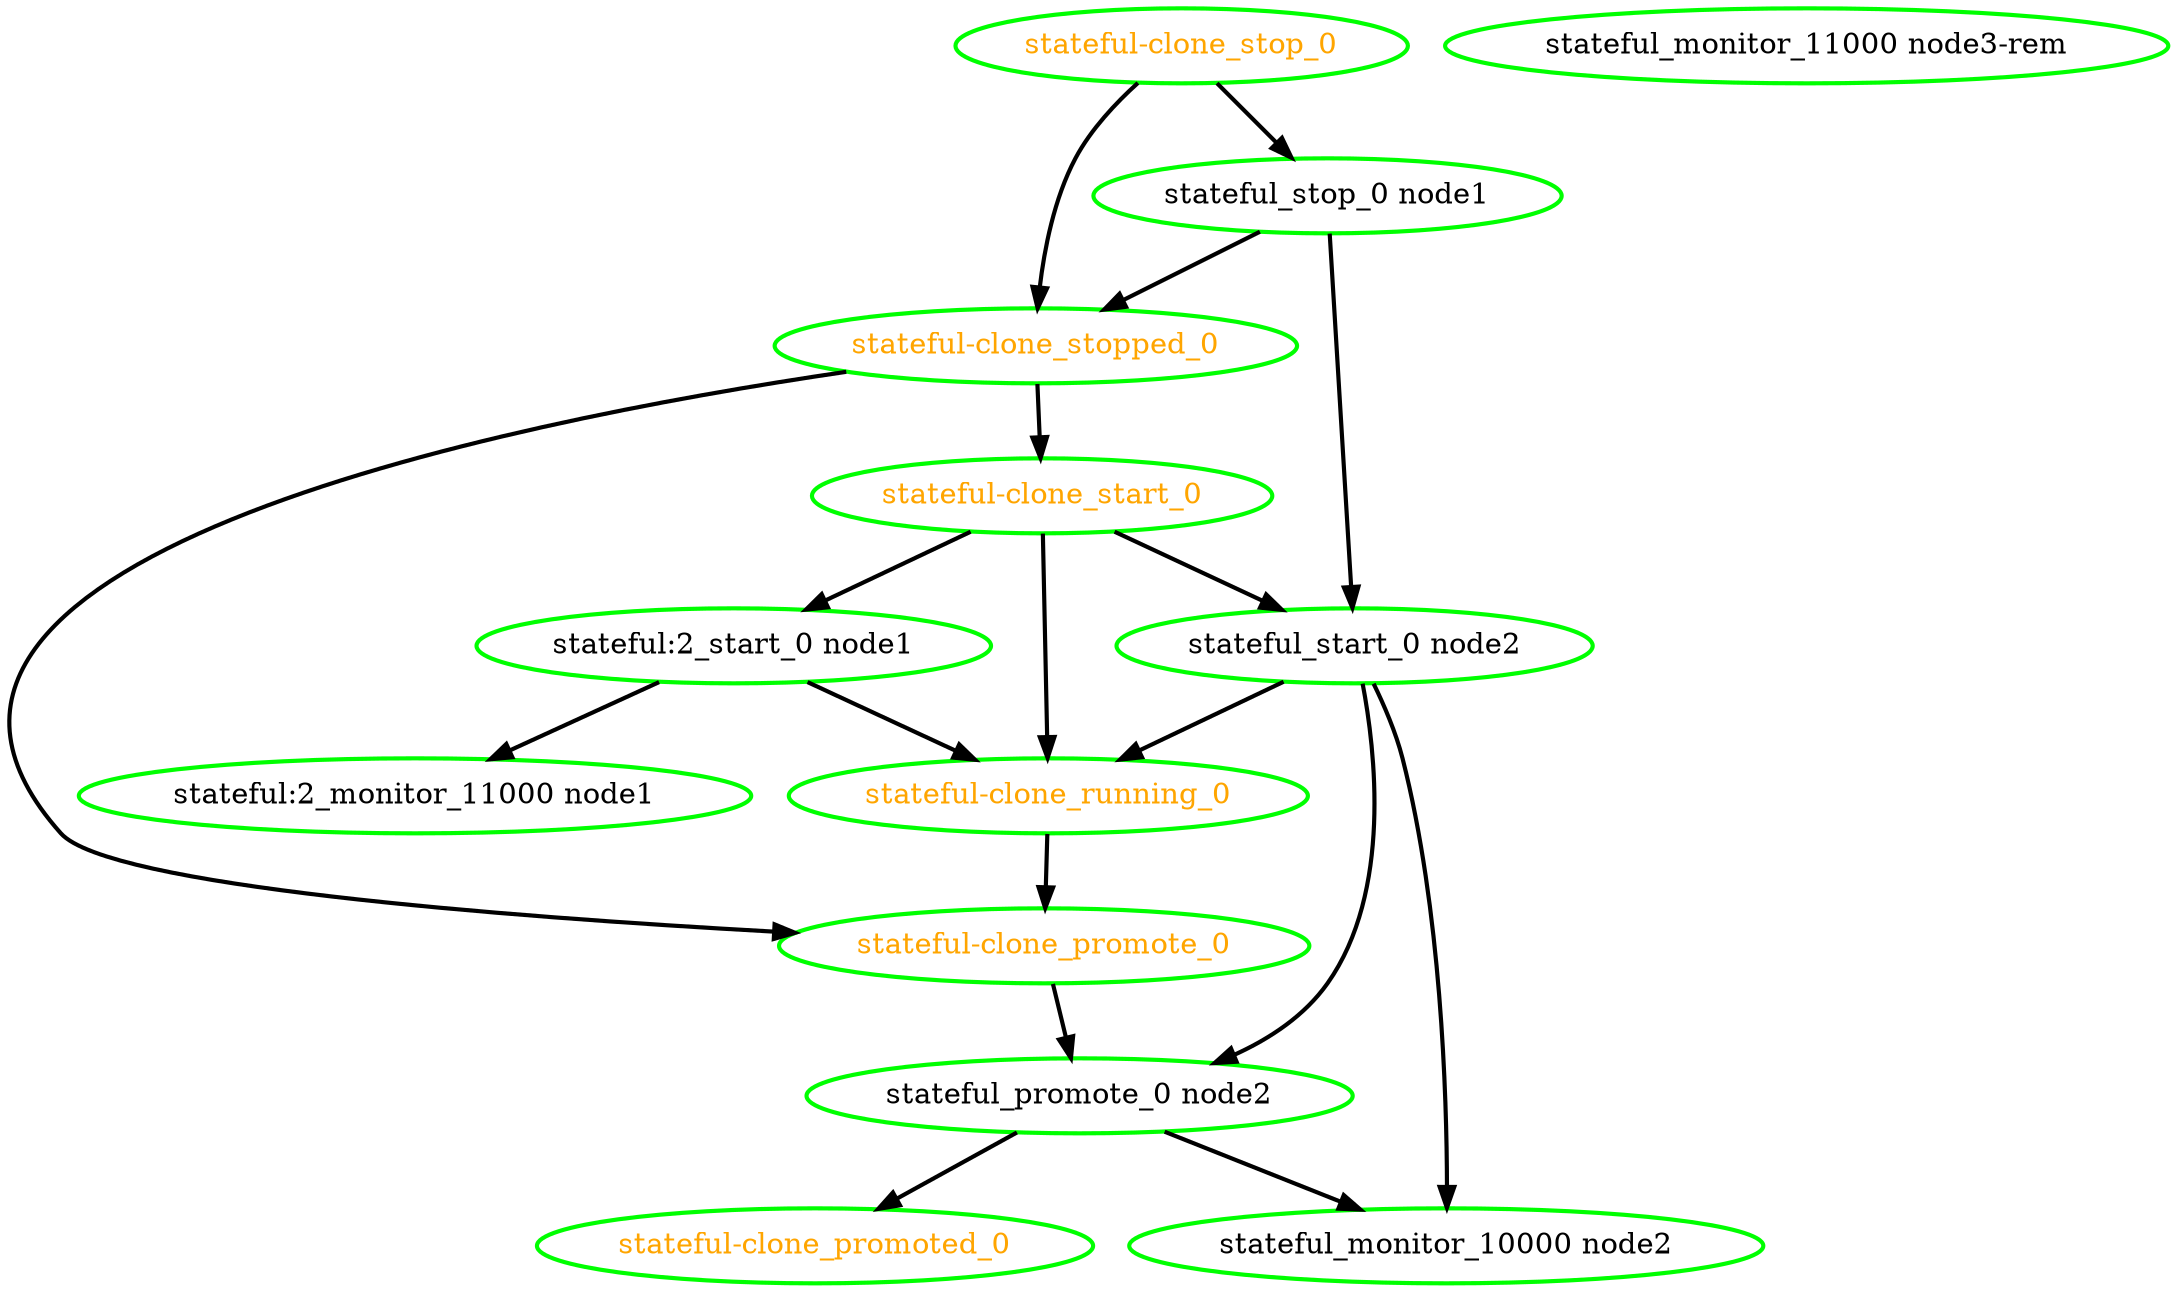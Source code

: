 digraph "g" {
"stateful-clone_promote_0" -> "stateful_promote_0 node2" [ style = bold]
"stateful-clone_promote_0" [ style=bold color="green" fontcolor="orange"]
"stateful-clone_promoted_0" [ style=bold color="green" fontcolor="orange"]
"stateful-clone_running_0" -> "stateful-clone_promote_0" [ style = bold]
"stateful-clone_running_0" [ style=bold color="green" fontcolor="orange"]
"stateful-clone_start_0" -> "stateful-clone_running_0" [ style = bold]
"stateful-clone_start_0" -> "stateful:2_start_0 node1" [ style = bold]
"stateful-clone_start_0" -> "stateful_start_0 node2" [ style = bold]
"stateful-clone_start_0" [ style=bold color="green" fontcolor="orange"]
"stateful-clone_stop_0" -> "stateful-clone_stopped_0" [ style = bold]
"stateful-clone_stop_0" -> "stateful_stop_0 node1" [ style = bold]
"stateful-clone_stop_0" [ style=bold color="green" fontcolor="orange"]
"stateful-clone_stopped_0" -> "stateful-clone_promote_0" [ style = bold]
"stateful-clone_stopped_0" -> "stateful-clone_start_0" [ style = bold]
"stateful-clone_stopped_0" [ style=bold color="green" fontcolor="orange"]
"stateful:2_monitor_11000 node1" [ style=bold color="green" fontcolor="black"]
"stateful:2_start_0 node1" -> "stateful-clone_running_0" [ style = bold]
"stateful:2_start_0 node1" -> "stateful:2_monitor_11000 node1" [ style = bold]
"stateful:2_start_0 node1" [ style=bold color="green" fontcolor="black"]
"stateful_monitor_10000 node2" [ style=bold color="green" fontcolor="black"]
"stateful_monitor_11000 node3-rem" [ style=bold color="green" fontcolor="black"]
"stateful_promote_0 node2" -> "stateful-clone_promoted_0" [ style = bold]
"stateful_promote_0 node2" -> "stateful_monitor_10000 node2" [ style = bold]
"stateful_promote_0 node2" [ style=bold color="green" fontcolor="black"]
"stateful_start_0 node2" -> "stateful-clone_running_0" [ style = bold]
"stateful_start_0 node2" -> "stateful_monitor_10000 node2" [ style = bold]
"stateful_start_0 node2" -> "stateful_promote_0 node2" [ style = bold]
"stateful_start_0 node2" [ style=bold color="green" fontcolor="black"]
"stateful_stop_0 node1" -> "stateful-clone_stopped_0" [ style = bold]
"stateful_stop_0 node1" -> "stateful_start_0 node2" [ style = bold]
"stateful_stop_0 node1" [ style=bold color="green" fontcolor="black"]
}
